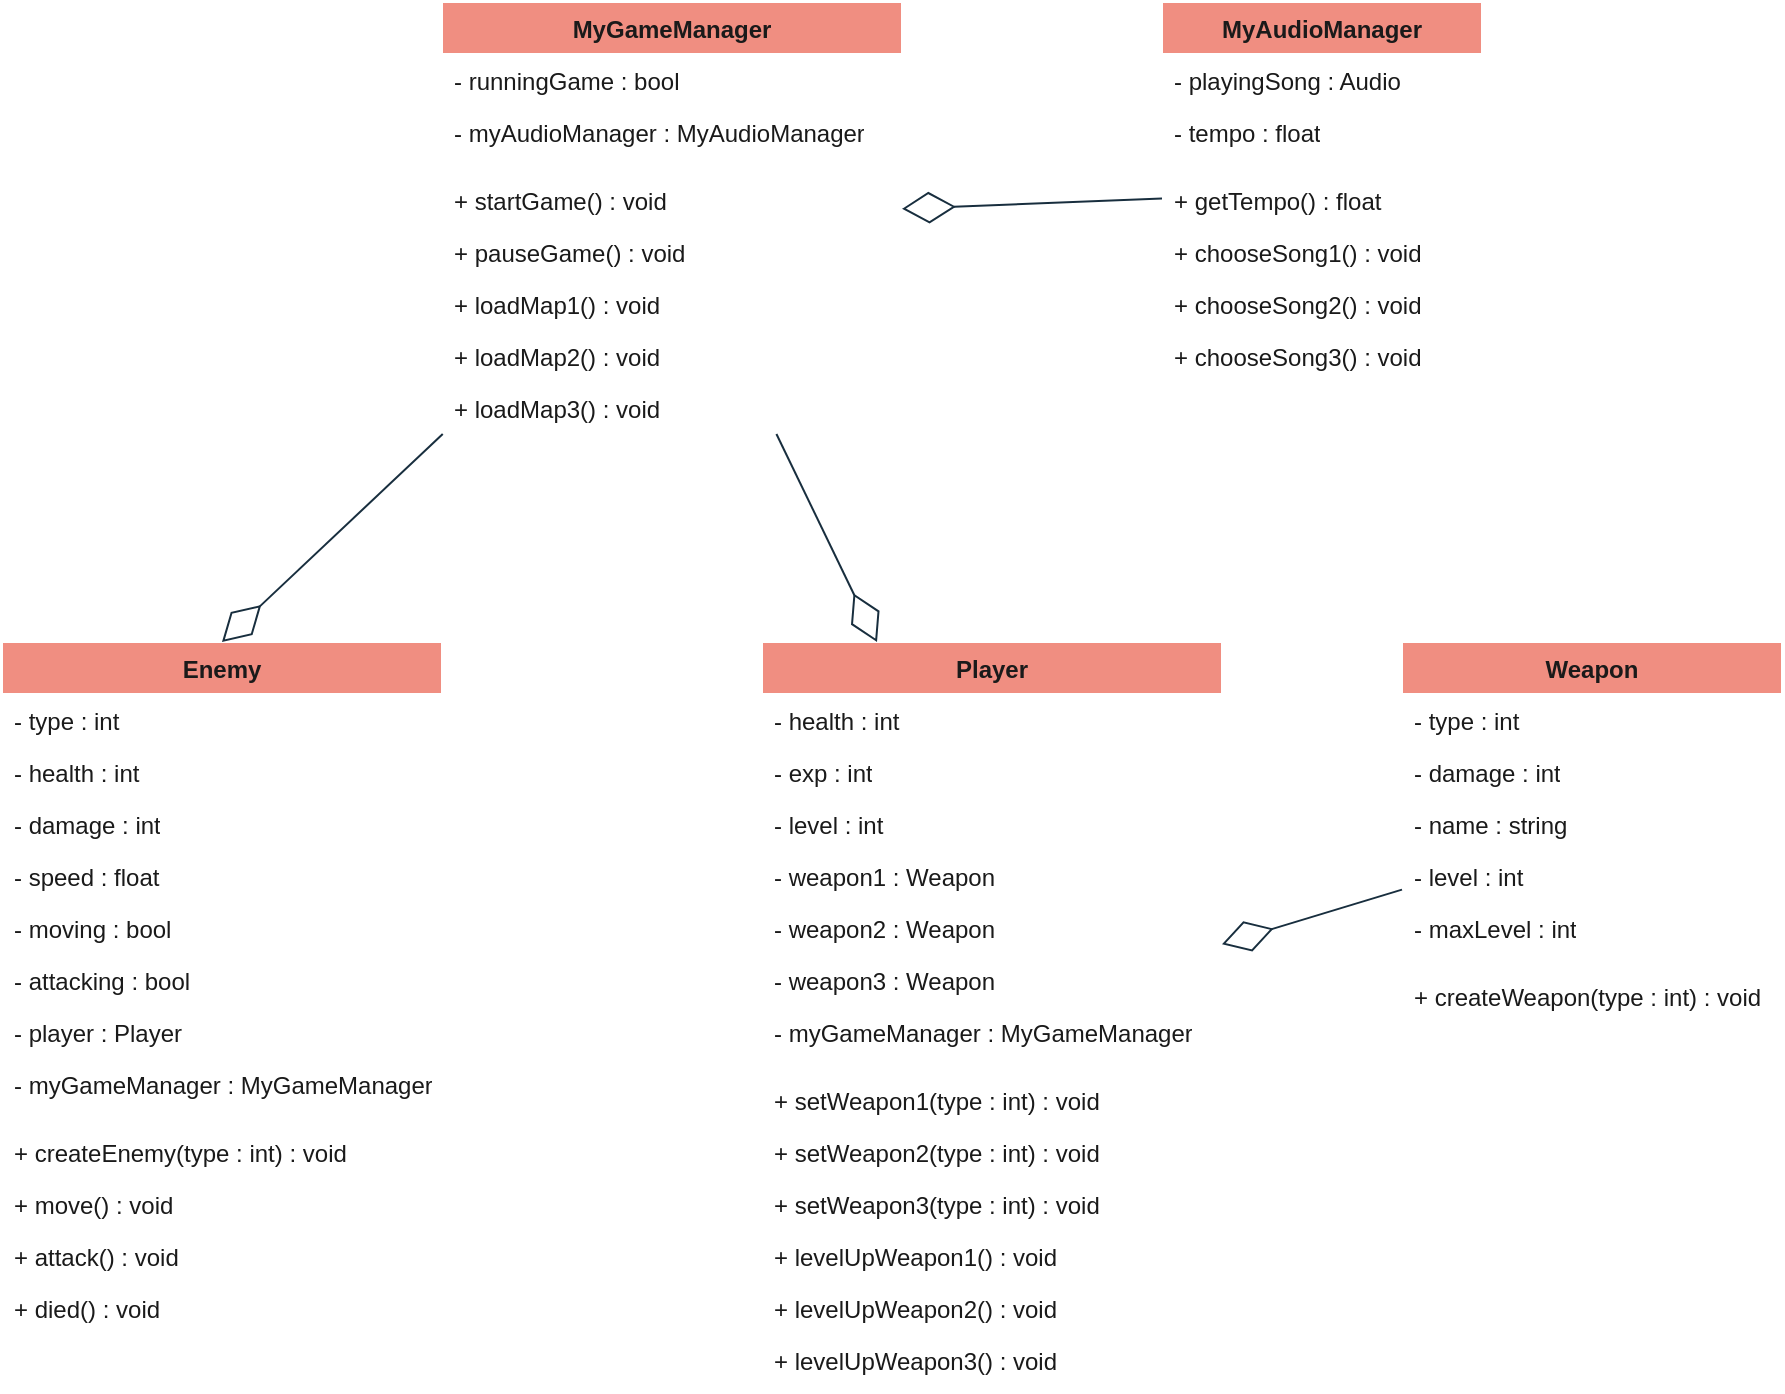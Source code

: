 <mxfile version="24.5.2" type="device">
  <diagram id="C5RBs43oDa-KdzZeNtuy" name="Page-1">
    <mxGraphModel dx="1695" dy="498" grid="1" gridSize="10" guides="1" tooltips="1" connect="1" arrows="1" fold="1" page="1" pageScale="1" pageWidth="827" pageHeight="1169" math="0" shadow="0">
      <root>
        <mxCell id="WIyWlLk6GJQsqaUBKTNV-0" />
        <mxCell id="WIyWlLk6GJQsqaUBKTNV-1" parent="WIyWlLk6GJQsqaUBKTNV-0" />
        <mxCell id="BopVJpTq5w03YHCcy0iE-0" value="MyGameManager" style="swimlane;fontStyle=1;align=center;verticalAlign=top;childLayout=stackLayout;horizontal=1;startSize=26;horizontalStack=0;resizeParent=1;resizeParentMax=0;resizeLast=0;collapsible=1;marginBottom=0;whiteSpace=wrap;html=1;strokeColor=#FFFFFF;fontColor=#1A1A1A;fillColor=#F08E81;" vertex="1" parent="WIyWlLk6GJQsqaUBKTNV-1">
          <mxGeometry x="80" y="120" width="230" height="216" as="geometry" />
        </mxCell>
        <mxCell id="BopVJpTq5w03YHCcy0iE-1" value="- runningGame : bool" style="text;strokeColor=none;fillColor=none;align=left;verticalAlign=top;spacingLeft=4;spacingRight=4;overflow=hidden;rotatable=0;points=[[0,0.5],[1,0.5]];portConstraint=eastwest;whiteSpace=wrap;html=1;fontColor=#1A1A1A;" vertex="1" parent="BopVJpTq5w03YHCcy0iE-0">
          <mxGeometry y="26" width="230" height="26" as="geometry" />
        </mxCell>
        <mxCell id="BopVJpTq5w03YHCcy0iE-17" value="- myAudioManager : MyAudioManager" style="text;strokeColor=none;fillColor=none;align=left;verticalAlign=top;spacingLeft=4;spacingRight=4;overflow=hidden;rotatable=0;points=[[0,0.5],[1,0.5]];portConstraint=eastwest;whiteSpace=wrap;html=1;fontColor=#1A1A1A;" vertex="1" parent="BopVJpTq5w03YHCcy0iE-0">
          <mxGeometry y="52" width="230" height="26" as="geometry" />
        </mxCell>
        <mxCell id="BopVJpTq5w03YHCcy0iE-2" value="" style="line;strokeWidth=1;fillColor=none;align=left;verticalAlign=middle;spacingTop=-1;spacingLeft=3;spacingRight=3;rotatable=0;labelPosition=right;points=[];portConstraint=eastwest;strokeColor=inherit;fontColor=#1A1A1A;" vertex="1" parent="BopVJpTq5w03YHCcy0iE-0">
          <mxGeometry y="78" width="230" height="8" as="geometry" />
        </mxCell>
        <mxCell id="BopVJpTq5w03YHCcy0iE-3" value="+ startGame() : void" style="text;strokeColor=none;fillColor=none;align=left;verticalAlign=top;spacingLeft=4;spacingRight=4;overflow=hidden;rotatable=0;points=[[0,0.5],[1,0.5]];portConstraint=eastwest;whiteSpace=wrap;html=1;fontColor=#1A1A1A;" vertex="1" parent="BopVJpTq5w03YHCcy0iE-0">
          <mxGeometry y="86" width="230" height="26" as="geometry" />
        </mxCell>
        <mxCell id="BopVJpTq5w03YHCcy0iE-4" value="+ pauseGame() : void" style="text;strokeColor=none;fillColor=none;align=left;verticalAlign=top;spacingLeft=4;spacingRight=4;overflow=hidden;rotatable=0;points=[[0,0.5],[1,0.5]];portConstraint=eastwest;whiteSpace=wrap;html=1;fontColor=#1A1A1A;" vertex="1" parent="BopVJpTq5w03YHCcy0iE-0">
          <mxGeometry y="112" width="230" height="26" as="geometry" />
        </mxCell>
        <mxCell id="BopVJpTq5w03YHCcy0iE-13" value="+ loadMap1() : void&lt;span style=&quot;color: rgba(0, 0, 0, 0); font-family: monospace; font-size: 0px; text-wrap: nowrap;&quot;&gt;%3CmxGraphModel%3E%3Croot%3E%3CmxCell%20id%3D%220%22%2F%3E%3CmxCell%20id%3D%221%22%20parent%3D%220%22%2F%3E%3CmxCell%20id%3D%222%22%20value%3D%22%2B%20startGame()%20%3A%20void%22%20style%3D%22text%3BstrokeColor%3Dnone%3BfillColor%3Dnone%3Balign%3Dleft%3BverticalAlign%3Dtop%3BspacingLeft%3D4%3BspacingRight%3D4%3Boverflow%3Dhidden%3Brotatable%3D0%3Bpoints%3D%5B%5B0%2C0.5%5D%2C%5B1%2C0.5%5D%5D%3BportConstraint%3Deastwest%3BwhiteSpace%3Dwrap%3Bhtml%3D1%3BfontColor%3D%231A1A1A%3B%22%20vertex%3D%221%22%20parent%3D%221%22%3E%3CmxGeometry%20x%3D%22120%22%20y%3D%22262%22%20width%3D%22160%22%20height%3D%2226%22%20as%3D%22geometry%22%2F%3E%3C%2FmxCell%3E%3C%2Froot%3E%3C%2FmxGraphModel%3E&lt;/span&gt;" style="text;strokeColor=none;fillColor=none;align=left;verticalAlign=top;spacingLeft=4;spacingRight=4;overflow=hidden;rotatable=0;points=[[0,0.5],[1,0.5]];portConstraint=eastwest;whiteSpace=wrap;html=1;fontColor=#1A1A1A;" vertex="1" parent="BopVJpTq5w03YHCcy0iE-0">
          <mxGeometry y="138" width="230" height="26" as="geometry" />
        </mxCell>
        <mxCell id="BopVJpTq5w03YHCcy0iE-15" value="+ loadMap2() : void&lt;span style=&quot;color: rgba(0, 0, 0, 0); font-family: monospace; font-size: 0px; text-wrap: nowrap;&quot;&gt;%3CmxGraphModel%3E%3Croot%3E%3CmxCell%20id%3D%220%22%2F%3E%3CmxCell%20id%3D%221%22%20parent%3D%220%22%2F%3E%3CmxCell%20id%3D%222%22%20value%3D%22%2B%20startGame()%20%3A%20void%22%20style%3D%22text%3BstrokeColor%3Dnone%3BfillColor%3Dnone%3Balign%3Dleft%3BverticalAlign%3Dtop%3BspacingLeft%3D4%3BspacingRight%3D4%3Boverflow%3Dhidden%3Brotatable%3D0%3Bpoints%3D%5B%5B0%2C0.5%5D%2C%5B1%2C0.5%5D%5D%3BportConstraint%3Deastwest%3BwhiteSpace%3Dwrap%3Bhtml%3D1%3BfontColor%3D%231A1A1A%3B%22%20vertex%3D%221%22%20parent%3D%221%22%3E%3CmxGeometry%20x%3D%22120%22%20y%3D%22262%22%20width%3D%22160%22%20height%3D%2226%22%20as%3D%22geometry%22%2F%3E%3C%2FmxCell%3E%3C%2Froot%3E%3C%2FmxGraphModel%3E&lt;/span&gt;" style="text;strokeColor=none;fillColor=none;align=left;verticalAlign=top;spacingLeft=4;spacingRight=4;overflow=hidden;rotatable=0;points=[[0,0.5],[1,0.5]];portConstraint=eastwest;whiteSpace=wrap;html=1;fontColor=#1A1A1A;" vertex="1" parent="BopVJpTq5w03YHCcy0iE-0">
          <mxGeometry y="164" width="230" height="26" as="geometry" />
        </mxCell>
        <mxCell id="BopVJpTq5w03YHCcy0iE-16" value="+ loadMap3() : void&lt;span style=&quot;color: rgba(0, 0, 0, 0); font-family: monospace; font-size: 0px; text-wrap: nowrap;&quot;&gt;%3CmxGraphModel%3E%3Croot%3E%3CmxCell%20id%3D%220%22%2F%3E%3CmxCell%20id%3D%221%22%20parent%3D%220%22%2F%3E%3CmxCell%20id%3D%222%22%20value%3D%22%2B%20startGame()%20%3A%20void%22%20style%3D%22text%3BstrokeColor%3Dnone%3BfillColor%3Dnone%3Balign%3Dleft%3BverticalAlign%3Dtop%3BspacingLeft%3D4%3BspacingRight%3D4%3Boverflow%3Dhidden%3Brotatable%3D0%3Bpoints%3D%5B%5B0%2C0.5%5D%2C%5B1%2C0.5%5D%5D%3BportConstraint%3Deastwest%3BwhiteSpace%3Dwrap%3Bhtml%3D1%3BfontColor%3D%231A1A1A%3B%22%20vertex%3D%221%22%20parent%3D%221%22%3E%3CmxGeometry%20x%3D%22120%22%20y%3D%22262%22%20width%3D%22160%22%20height%3D%2226%22%20as%3D%22geometry%22%2F%3E%3C%2FmxCell%3E%3C%2Froot%3E%3C%2FmxGraphModel%3E&lt;/span&gt;" style="text;strokeColor=none;fillColor=none;align=left;verticalAlign=top;spacingLeft=4;spacingRight=4;overflow=hidden;rotatable=0;points=[[0,0.5],[1,0.5]];portConstraint=eastwest;whiteSpace=wrap;html=1;fontColor=#1A1A1A;" vertex="1" parent="BopVJpTq5w03YHCcy0iE-0">
          <mxGeometry y="190" width="230" height="26" as="geometry" />
        </mxCell>
        <mxCell id="BopVJpTq5w03YHCcy0iE-5" value="MyAudioManager" style="swimlane;fontStyle=1;align=center;verticalAlign=top;childLayout=stackLayout;horizontal=1;startSize=26;horizontalStack=0;resizeParent=1;resizeParentMax=0;resizeLast=0;collapsible=1;marginBottom=0;whiteSpace=wrap;html=1;strokeColor=#FFFFFF;fontColor=#1A1A1A;fillColor=#F08E81;" vertex="1" parent="WIyWlLk6GJQsqaUBKTNV-1">
          <mxGeometry x="440" y="120" width="160" height="190" as="geometry" />
        </mxCell>
        <mxCell id="BopVJpTq5w03YHCcy0iE-6" value="- playingSong : Audio" style="text;strokeColor=none;fillColor=none;align=left;verticalAlign=top;spacingLeft=4;spacingRight=4;overflow=hidden;rotatable=0;points=[[0,0.5],[1,0.5]];portConstraint=eastwest;whiteSpace=wrap;html=1;fontColor=#1A1A1A;" vertex="1" parent="BopVJpTq5w03YHCcy0iE-5">
          <mxGeometry y="26" width="160" height="26" as="geometry" />
        </mxCell>
        <mxCell id="BopVJpTq5w03YHCcy0iE-9" value="- tempo : float" style="text;strokeColor=none;fillColor=none;align=left;verticalAlign=top;spacingLeft=4;spacingRight=4;overflow=hidden;rotatable=0;points=[[0,0.5],[1,0.5]];portConstraint=eastwest;whiteSpace=wrap;html=1;fontColor=#1A1A1A;" vertex="1" parent="BopVJpTq5w03YHCcy0iE-5">
          <mxGeometry y="52" width="160" height="26" as="geometry" />
        </mxCell>
        <mxCell id="BopVJpTq5w03YHCcy0iE-7" value="" style="line;strokeWidth=1;fillColor=none;align=left;verticalAlign=middle;spacingTop=-1;spacingLeft=3;spacingRight=3;rotatable=0;labelPosition=right;points=[];portConstraint=eastwest;strokeColor=inherit;fontColor=#1A1A1A;" vertex="1" parent="BopVJpTq5w03YHCcy0iE-5">
          <mxGeometry y="78" width="160" height="8" as="geometry" />
        </mxCell>
        <mxCell id="BopVJpTq5w03YHCcy0iE-8" value="+ getTempo() : float" style="text;strokeColor=none;fillColor=none;align=left;verticalAlign=top;spacingLeft=4;spacingRight=4;overflow=hidden;rotatable=0;points=[[0,0.5],[1,0.5]];portConstraint=eastwest;whiteSpace=wrap;html=1;fontColor=#1A1A1A;" vertex="1" parent="BopVJpTq5w03YHCcy0iE-5">
          <mxGeometry y="86" width="160" height="26" as="geometry" />
        </mxCell>
        <mxCell id="BopVJpTq5w03YHCcy0iE-10" value="+ chooseSong1() : void" style="text;strokeColor=none;fillColor=none;align=left;verticalAlign=top;spacingLeft=4;spacingRight=4;overflow=hidden;rotatable=0;points=[[0,0.5],[1,0.5]];portConstraint=eastwest;whiteSpace=wrap;html=1;fontColor=#1A1A1A;" vertex="1" parent="BopVJpTq5w03YHCcy0iE-5">
          <mxGeometry y="112" width="160" height="26" as="geometry" />
        </mxCell>
        <mxCell id="BopVJpTq5w03YHCcy0iE-12" value="+ chooseSong2() : void" style="text;strokeColor=none;fillColor=none;align=left;verticalAlign=top;spacingLeft=4;spacingRight=4;overflow=hidden;rotatable=0;points=[[0,0.5],[1,0.5]];portConstraint=eastwest;whiteSpace=wrap;html=1;fontColor=#1A1A1A;" vertex="1" parent="BopVJpTq5w03YHCcy0iE-5">
          <mxGeometry y="138" width="160" height="26" as="geometry" />
        </mxCell>
        <mxCell id="BopVJpTq5w03YHCcy0iE-11" value="+ chooseSong3() : void" style="text;strokeColor=none;fillColor=none;align=left;verticalAlign=top;spacingLeft=4;spacingRight=4;overflow=hidden;rotatable=0;points=[[0,0.5],[1,0.5]];portConstraint=eastwest;whiteSpace=wrap;html=1;fontColor=#1A1A1A;" vertex="1" parent="BopVJpTq5w03YHCcy0iE-5">
          <mxGeometry y="164" width="160" height="26" as="geometry" />
        </mxCell>
        <mxCell id="BopVJpTq5w03YHCcy0iE-18" value="Enemy" style="swimlane;fontStyle=1;align=center;verticalAlign=top;childLayout=stackLayout;horizontal=1;startSize=26;horizontalStack=0;resizeParent=1;resizeParentMax=0;resizeLast=0;collapsible=1;marginBottom=0;whiteSpace=wrap;html=1;strokeColor=#FFFFFF;fontColor=#1A1A1A;fillColor=#F08E81;" vertex="1" parent="WIyWlLk6GJQsqaUBKTNV-1">
          <mxGeometry x="-140" y="440" width="220" height="346" as="geometry" />
        </mxCell>
        <mxCell id="BopVJpTq5w03YHCcy0iE-19" value="- type : int" style="text;strokeColor=none;fillColor=none;align=left;verticalAlign=top;spacingLeft=4;spacingRight=4;overflow=hidden;rotatable=0;points=[[0,0.5],[1,0.5]];portConstraint=eastwest;whiteSpace=wrap;html=1;fontColor=#1A1A1A;" vertex="1" parent="BopVJpTq5w03YHCcy0iE-18">
          <mxGeometry y="26" width="220" height="26" as="geometry" />
        </mxCell>
        <mxCell id="BopVJpTq5w03YHCcy0iE-22" value="- health : int" style="text;strokeColor=none;fillColor=none;align=left;verticalAlign=top;spacingLeft=4;spacingRight=4;overflow=hidden;rotatable=0;points=[[0,0.5],[1,0.5]];portConstraint=eastwest;whiteSpace=wrap;html=1;fontColor=#1A1A1A;" vertex="1" parent="BopVJpTq5w03YHCcy0iE-18">
          <mxGeometry y="52" width="220" height="26" as="geometry" />
        </mxCell>
        <mxCell id="BopVJpTq5w03YHCcy0iE-23" value="- damage : int" style="text;strokeColor=none;fillColor=none;align=left;verticalAlign=top;spacingLeft=4;spacingRight=4;overflow=hidden;rotatable=0;points=[[0,0.5],[1,0.5]];portConstraint=eastwest;whiteSpace=wrap;html=1;fontColor=#1A1A1A;" vertex="1" parent="BopVJpTq5w03YHCcy0iE-18">
          <mxGeometry y="78" width="220" height="26" as="geometry" />
        </mxCell>
        <mxCell id="BopVJpTq5w03YHCcy0iE-24" value="- speed : float" style="text;strokeColor=none;fillColor=none;align=left;verticalAlign=top;spacingLeft=4;spacingRight=4;overflow=hidden;rotatable=0;points=[[0,0.5],[1,0.5]];portConstraint=eastwest;whiteSpace=wrap;html=1;fontColor=#1A1A1A;" vertex="1" parent="BopVJpTq5w03YHCcy0iE-18">
          <mxGeometry y="104" width="220" height="26" as="geometry" />
        </mxCell>
        <mxCell id="BopVJpTq5w03YHCcy0iE-28" value="- moving : bool" style="text;strokeColor=none;fillColor=none;align=left;verticalAlign=top;spacingLeft=4;spacingRight=4;overflow=hidden;rotatable=0;points=[[0,0.5],[1,0.5]];portConstraint=eastwest;whiteSpace=wrap;html=1;fontColor=#1A1A1A;" vertex="1" parent="BopVJpTq5w03YHCcy0iE-18">
          <mxGeometry y="130" width="220" height="26" as="geometry" />
        </mxCell>
        <mxCell id="BopVJpTq5w03YHCcy0iE-29" value="- attacking : bool" style="text;strokeColor=none;fillColor=none;align=left;verticalAlign=top;spacingLeft=4;spacingRight=4;overflow=hidden;rotatable=0;points=[[0,0.5],[1,0.5]];portConstraint=eastwest;whiteSpace=wrap;html=1;fontColor=#1A1A1A;" vertex="1" parent="BopVJpTq5w03YHCcy0iE-18">
          <mxGeometry y="156" width="220" height="26" as="geometry" />
        </mxCell>
        <mxCell id="BopVJpTq5w03YHCcy0iE-25" value="- player : Player" style="text;strokeColor=none;fillColor=none;align=left;verticalAlign=top;spacingLeft=4;spacingRight=4;overflow=hidden;rotatable=0;points=[[0,0.5],[1,0.5]];portConstraint=eastwest;whiteSpace=wrap;html=1;fontColor=#1A1A1A;" vertex="1" parent="BopVJpTq5w03YHCcy0iE-18">
          <mxGeometry y="182" width="220" height="26" as="geometry" />
        </mxCell>
        <mxCell id="BopVJpTq5w03YHCcy0iE-27" value="- myGameManager : MyGameManager" style="text;strokeColor=none;fillColor=none;align=left;verticalAlign=top;spacingLeft=4;spacingRight=4;overflow=hidden;rotatable=0;points=[[0,0.5],[1,0.5]];portConstraint=eastwest;whiteSpace=wrap;html=1;fontColor=#1A1A1A;" vertex="1" parent="BopVJpTq5w03YHCcy0iE-18">
          <mxGeometry y="208" width="220" height="26" as="geometry" />
        </mxCell>
        <mxCell id="BopVJpTq5w03YHCcy0iE-20" value="" style="line;strokeWidth=1;fillColor=none;align=left;verticalAlign=middle;spacingTop=-1;spacingLeft=3;spacingRight=3;rotatable=0;labelPosition=right;points=[];portConstraint=eastwest;strokeColor=inherit;fontColor=#1A1A1A;" vertex="1" parent="BopVJpTq5w03YHCcy0iE-18">
          <mxGeometry y="234" width="220" height="8" as="geometry" />
        </mxCell>
        <mxCell id="BopVJpTq5w03YHCcy0iE-21" value="+ createEnemy(type : int) : void" style="text;strokeColor=none;fillColor=none;align=left;verticalAlign=top;spacingLeft=4;spacingRight=4;overflow=hidden;rotatable=0;points=[[0,0.5],[1,0.5]];portConstraint=eastwest;whiteSpace=wrap;html=1;fontColor=#1A1A1A;" vertex="1" parent="BopVJpTq5w03YHCcy0iE-18">
          <mxGeometry y="242" width="220" height="26" as="geometry" />
        </mxCell>
        <mxCell id="BopVJpTq5w03YHCcy0iE-26" value="+ move() : void" style="text;strokeColor=none;fillColor=none;align=left;verticalAlign=top;spacingLeft=4;spacingRight=4;overflow=hidden;rotatable=0;points=[[0,0.5],[1,0.5]];portConstraint=eastwest;whiteSpace=wrap;html=1;fontColor=#1A1A1A;" vertex="1" parent="BopVJpTq5w03YHCcy0iE-18">
          <mxGeometry y="268" width="220" height="26" as="geometry" />
        </mxCell>
        <mxCell id="BopVJpTq5w03YHCcy0iE-30" value="+ attack() : void" style="text;strokeColor=none;fillColor=none;align=left;verticalAlign=top;spacingLeft=4;spacingRight=4;overflow=hidden;rotatable=0;points=[[0,0.5],[1,0.5]];portConstraint=eastwest;whiteSpace=wrap;html=1;fontColor=#1A1A1A;" vertex="1" parent="BopVJpTq5w03YHCcy0iE-18">
          <mxGeometry y="294" width="220" height="26" as="geometry" />
        </mxCell>
        <mxCell id="BopVJpTq5w03YHCcy0iE-31" value="+ died() : void" style="text;strokeColor=none;fillColor=none;align=left;verticalAlign=top;spacingLeft=4;spacingRight=4;overflow=hidden;rotatable=0;points=[[0,0.5],[1,0.5]];portConstraint=eastwest;whiteSpace=wrap;html=1;fontColor=#1A1A1A;" vertex="1" parent="BopVJpTq5w03YHCcy0iE-18">
          <mxGeometry y="320" width="220" height="26" as="geometry" />
        </mxCell>
        <mxCell id="BopVJpTq5w03YHCcy0iE-32" value="Player" style="swimlane;fontStyle=1;align=center;verticalAlign=top;childLayout=stackLayout;horizontal=1;startSize=26;horizontalStack=0;resizeParent=1;resizeParentMax=0;resizeLast=0;collapsible=1;marginBottom=0;whiteSpace=wrap;html=1;strokeColor=#FFFFFF;fontColor=#1A1A1A;fillColor=#F08E81;" vertex="1" parent="WIyWlLk6GJQsqaUBKTNV-1">
          <mxGeometry x="240" y="440" width="230" height="372" as="geometry" />
        </mxCell>
        <mxCell id="BopVJpTq5w03YHCcy0iE-33" value="- health : int" style="text;strokeColor=none;fillColor=none;align=left;verticalAlign=top;spacingLeft=4;spacingRight=4;overflow=hidden;rotatable=0;points=[[0,0.5],[1,0.5]];portConstraint=eastwest;whiteSpace=wrap;html=1;fontColor=#1A1A1A;" vertex="1" parent="BopVJpTq5w03YHCcy0iE-32">
          <mxGeometry y="26" width="230" height="26" as="geometry" />
        </mxCell>
        <mxCell id="BopVJpTq5w03YHCcy0iE-53" value="- exp : int" style="text;strokeColor=none;fillColor=none;align=left;verticalAlign=top;spacingLeft=4;spacingRight=4;overflow=hidden;rotatable=0;points=[[0,0.5],[1,0.5]];portConstraint=eastwest;whiteSpace=wrap;html=1;fontColor=#1A1A1A;" vertex="1" parent="BopVJpTq5w03YHCcy0iE-32">
          <mxGeometry y="52" width="230" height="26" as="geometry" />
        </mxCell>
        <mxCell id="BopVJpTq5w03YHCcy0iE-54" value="- level : int" style="text;strokeColor=none;fillColor=none;align=left;verticalAlign=top;spacingLeft=4;spacingRight=4;overflow=hidden;rotatable=0;points=[[0,0.5],[1,0.5]];portConstraint=eastwest;whiteSpace=wrap;html=1;fontColor=#1A1A1A;" vertex="1" parent="BopVJpTq5w03YHCcy0iE-32">
          <mxGeometry y="78" width="230" height="26" as="geometry" />
        </mxCell>
        <mxCell id="BopVJpTq5w03YHCcy0iE-36" value="- weapon1 : Weapon" style="text;strokeColor=none;fillColor=none;align=left;verticalAlign=top;spacingLeft=4;spacingRight=4;overflow=hidden;rotatable=0;points=[[0,0.5],[1,0.5]];portConstraint=eastwest;whiteSpace=wrap;html=1;fontColor=#1A1A1A;" vertex="1" parent="BopVJpTq5w03YHCcy0iE-32">
          <mxGeometry y="104" width="230" height="26" as="geometry" />
        </mxCell>
        <mxCell id="BopVJpTq5w03YHCcy0iE-37" value="- weapon2 : Weapon" style="text;strokeColor=none;fillColor=none;align=left;verticalAlign=top;spacingLeft=4;spacingRight=4;overflow=hidden;rotatable=0;points=[[0,0.5],[1,0.5]];portConstraint=eastwest;whiteSpace=wrap;html=1;fontColor=#1A1A1A;" vertex="1" parent="BopVJpTq5w03YHCcy0iE-32">
          <mxGeometry y="130" width="230" height="26" as="geometry" />
        </mxCell>
        <mxCell id="BopVJpTq5w03YHCcy0iE-38" value="- weapon3 : Weapon" style="text;strokeColor=none;fillColor=none;align=left;verticalAlign=top;spacingLeft=4;spacingRight=4;overflow=hidden;rotatable=0;points=[[0,0.5],[1,0.5]];portConstraint=eastwest;whiteSpace=wrap;html=1;fontColor=#1A1A1A;" vertex="1" parent="BopVJpTq5w03YHCcy0iE-32">
          <mxGeometry y="156" width="230" height="26" as="geometry" />
        </mxCell>
        <mxCell id="BopVJpTq5w03YHCcy0iE-59" value="- myGameManager : MyGameManager" style="text;strokeColor=none;fillColor=none;align=left;verticalAlign=top;spacingLeft=4;spacingRight=4;overflow=hidden;rotatable=0;points=[[0,0.5],[1,0.5]];portConstraint=eastwest;whiteSpace=wrap;html=1;fontColor=#1A1A1A;" vertex="1" parent="BopVJpTq5w03YHCcy0iE-32">
          <mxGeometry y="182" width="230" height="26" as="geometry" />
        </mxCell>
        <mxCell id="BopVJpTq5w03YHCcy0iE-34" value="" style="line;strokeWidth=1;fillColor=none;align=left;verticalAlign=middle;spacingTop=-1;spacingLeft=3;spacingRight=3;rotatable=0;labelPosition=right;points=[];portConstraint=eastwest;strokeColor=inherit;fontColor=#1A1A1A;" vertex="1" parent="BopVJpTq5w03YHCcy0iE-32">
          <mxGeometry y="208" width="230" height="8" as="geometry" />
        </mxCell>
        <mxCell id="BopVJpTq5w03YHCcy0iE-50" value="+ setWeapon1(type : int) : void" style="text;strokeColor=none;fillColor=none;align=left;verticalAlign=top;spacingLeft=4;spacingRight=4;overflow=hidden;rotatable=0;points=[[0,0.5],[1,0.5]];portConstraint=eastwest;whiteSpace=wrap;html=1;fontColor=#1A1A1A;" vertex="1" parent="BopVJpTq5w03YHCcy0iE-32">
          <mxGeometry y="216" width="230" height="26" as="geometry" />
        </mxCell>
        <mxCell id="BopVJpTq5w03YHCcy0iE-51" value="+ setWeapon2(type : int) : void" style="text;strokeColor=none;fillColor=none;align=left;verticalAlign=top;spacingLeft=4;spacingRight=4;overflow=hidden;rotatable=0;points=[[0,0.5],[1,0.5]];portConstraint=eastwest;whiteSpace=wrap;html=1;fontColor=#1A1A1A;" vertex="1" parent="BopVJpTq5w03YHCcy0iE-32">
          <mxGeometry y="242" width="230" height="26" as="geometry" />
        </mxCell>
        <mxCell id="BopVJpTq5w03YHCcy0iE-52" value="+ setWeapon3(type : int) : void" style="text;strokeColor=none;fillColor=none;align=left;verticalAlign=top;spacingLeft=4;spacingRight=4;overflow=hidden;rotatable=0;points=[[0,0.5],[1,0.5]];portConstraint=eastwest;whiteSpace=wrap;html=1;fontColor=#1A1A1A;" vertex="1" parent="BopVJpTq5w03YHCcy0iE-32">
          <mxGeometry y="268" width="230" height="26" as="geometry" />
        </mxCell>
        <mxCell id="BopVJpTq5w03YHCcy0iE-35" value="+ levelUpWeapon1() : void" style="text;strokeColor=none;fillColor=none;align=left;verticalAlign=top;spacingLeft=4;spacingRight=4;overflow=hidden;rotatable=0;points=[[0,0.5],[1,0.5]];portConstraint=eastwest;whiteSpace=wrap;html=1;fontColor=#1A1A1A;" vertex="1" parent="BopVJpTq5w03YHCcy0iE-32">
          <mxGeometry y="294" width="230" height="26" as="geometry" />
        </mxCell>
        <mxCell id="BopVJpTq5w03YHCcy0iE-40" value="+ levelUpWeapon2() : void" style="text;strokeColor=none;fillColor=none;align=left;verticalAlign=top;spacingLeft=4;spacingRight=4;overflow=hidden;rotatable=0;points=[[0,0.5],[1,0.5]];portConstraint=eastwest;whiteSpace=wrap;html=1;fontColor=#1A1A1A;" vertex="1" parent="BopVJpTq5w03YHCcy0iE-32">
          <mxGeometry y="320" width="230" height="26" as="geometry" />
        </mxCell>
        <mxCell id="BopVJpTq5w03YHCcy0iE-41" value="+ levelUpWeapon3() : void" style="text;strokeColor=none;fillColor=none;align=left;verticalAlign=top;spacingLeft=4;spacingRight=4;overflow=hidden;rotatable=0;points=[[0,0.5],[1,0.5]];portConstraint=eastwest;whiteSpace=wrap;html=1;fontColor=#1A1A1A;" vertex="1" parent="BopVJpTq5w03YHCcy0iE-32">
          <mxGeometry y="346" width="230" height="26" as="geometry" />
        </mxCell>
        <mxCell id="BopVJpTq5w03YHCcy0iE-42" value="Weapon" style="swimlane;fontStyle=1;align=center;verticalAlign=top;childLayout=stackLayout;horizontal=1;startSize=26;horizontalStack=0;resizeParent=1;resizeParentMax=0;resizeLast=0;collapsible=1;marginBottom=0;whiteSpace=wrap;html=1;strokeColor=#FFFFFF;fontColor=#1A1A1A;fillColor=#F08E81;" vertex="1" parent="WIyWlLk6GJQsqaUBKTNV-1">
          <mxGeometry x="560" y="440" width="190" height="190" as="geometry" />
        </mxCell>
        <mxCell id="BopVJpTq5w03YHCcy0iE-46" value="- type : int" style="text;strokeColor=none;fillColor=none;align=left;verticalAlign=top;spacingLeft=4;spacingRight=4;overflow=hidden;rotatable=0;points=[[0,0.5],[1,0.5]];portConstraint=eastwest;whiteSpace=wrap;html=1;fontColor=#1A1A1A;" vertex="1" parent="BopVJpTq5w03YHCcy0iE-42">
          <mxGeometry y="26" width="190" height="26" as="geometry" />
        </mxCell>
        <mxCell id="BopVJpTq5w03YHCcy0iE-43" value="- damage : int" style="text;strokeColor=none;fillColor=none;align=left;verticalAlign=top;spacingLeft=4;spacingRight=4;overflow=hidden;rotatable=0;points=[[0,0.5],[1,0.5]];portConstraint=eastwest;whiteSpace=wrap;html=1;fontColor=#1A1A1A;" vertex="1" parent="BopVJpTq5w03YHCcy0iE-42">
          <mxGeometry y="52" width="190" height="26" as="geometry" />
        </mxCell>
        <mxCell id="BopVJpTq5w03YHCcy0iE-47" value="- name : string" style="text;strokeColor=none;fillColor=none;align=left;verticalAlign=top;spacingLeft=4;spacingRight=4;overflow=hidden;rotatable=0;points=[[0,0.5],[1,0.5]];portConstraint=eastwest;whiteSpace=wrap;html=1;fontColor=#1A1A1A;" vertex="1" parent="BopVJpTq5w03YHCcy0iE-42">
          <mxGeometry y="78" width="190" height="26" as="geometry" />
        </mxCell>
        <mxCell id="BopVJpTq5w03YHCcy0iE-48" value="- level : int" style="text;strokeColor=none;fillColor=none;align=left;verticalAlign=top;spacingLeft=4;spacingRight=4;overflow=hidden;rotatable=0;points=[[0,0.5],[1,0.5]];portConstraint=eastwest;whiteSpace=wrap;html=1;fontColor=#1A1A1A;" vertex="1" parent="BopVJpTq5w03YHCcy0iE-42">
          <mxGeometry y="104" width="190" height="26" as="geometry" />
        </mxCell>
        <mxCell id="BopVJpTq5w03YHCcy0iE-49" value="- maxLevel : int" style="text;strokeColor=none;fillColor=none;align=left;verticalAlign=top;spacingLeft=4;spacingRight=4;overflow=hidden;rotatable=0;points=[[0,0.5],[1,0.5]];portConstraint=eastwest;whiteSpace=wrap;html=1;fontColor=#1A1A1A;" vertex="1" parent="BopVJpTq5w03YHCcy0iE-42">
          <mxGeometry y="130" width="190" height="26" as="geometry" />
        </mxCell>
        <mxCell id="BopVJpTq5w03YHCcy0iE-44" value="" style="line;strokeWidth=1;fillColor=none;align=left;verticalAlign=middle;spacingTop=-1;spacingLeft=3;spacingRight=3;rotatable=0;labelPosition=right;points=[];portConstraint=eastwest;strokeColor=inherit;fontColor=#1A1A1A;" vertex="1" parent="BopVJpTq5w03YHCcy0iE-42">
          <mxGeometry y="156" width="190" height="8" as="geometry" />
        </mxCell>
        <mxCell id="BopVJpTq5w03YHCcy0iE-45" value="+ createWeapon(type : int) : void" style="text;strokeColor=none;fillColor=none;align=left;verticalAlign=top;spacingLeft=4;spacingRight=4;overflow=hidden;rotatable=0;points=[[0,0.5],[1,0.5]];portConstraint=eastwest;whiteSpace=wrap;html=1;fontColor=#1A1A1A;" vertex="1" parent="BopVJpTq5w03YHCcy0iE-42">
          <mxGeometry y="164" width="190" height="26" as="geometry" />
        </mxCell>
        <mxCell id="BopVJpTq5w03YHCcy0iE-57" value="" style="endArrow=diamondThin;endFill=0;endSize=24;html=1;rounded=0;strokeColor=#182E3E;fontColor=#1A1A1A;entryX=0.5;entryY=0;entryDx=0;entryDy=0;" edge="1" parent="WIyWlLk6GJQsqaUBKTNV-1" source="BopVJpTq5w03YHCcy0iE-0" target="BopVJpTq5w03YHCcy0iE-18">
          <mxGeometry width="160" relative="1" as="geometry">
            <mxPoint x="350" y="420" as="sourcePoint" />
            <mxPoint x="510" y="420" as="targetPoint" />
          </mxGeometry>
        </mxCell>
        <mxCell id="BopVJpTq5w03YHCcy0iE-58" value="" style="endArrow=diamondThin;endFill=0;endSize=24;html=1;rounded=0;strokeColor=#182E3E;fontColor=#1A1A1A;entryX=0.25;entryY=0;entryDx=0;entryDy=0;" edge="1" parent="WIyWlLk6GJQsqaUBKTNV-1" source="BopVJpTq5w03YHCcy0iE-0" target="BopVJpTq5w03YHCcy0iE-32">
          <mxGeometry width="160" relative="1" as="geometry">
            <mxPoint x="220" y="290" as="sourcePoint" />
            <mxPoint x="290" y="430" as="targetPoint" />
          </mxGeometry>
        </mxCell>
        <mxCell id="BopVJpTq5w03YHCcy0iE-60" value="" style="endArrow=diamondThin;endFill=0;endSize=24;html=1;rounded=0;strokeColor=#182E3E;fontColor=#1A1A1A;" edge="1" parent="WIyWlLk6GJQsqaUBKTNV-1" source="BopVJpTq5w03YHCcy0iE-42" target="BopVJpTq5w03YHCcy0iE-32">
          <mxGeometry width="160" relative="1" as="geometry">
            <mxPoint x="400" y="550" as="sourcePoint" />
            <mxPoint x="560" y="550" as="targetPoint" />
          </mxGeometry>
        </mxCell>
        <mxCell id="BopVJpTq5w03YHCcy0iE-61" value="" style="endArrow=diamondThin;endFill=0;endSize=24;html=1;rounded=0;strokeColor=#182E3E;fontColor=#1A1A1A;" edge="1" parent="WIyWlLk6GJQsqaUBKTNV-1" source="BopVJpTq5w03YHCcy0iE-5" target="BopVJpTq5w03YHCcy0iE-0">
          <mxGeometry width="160" relative="1" as="geometry">
            <mxPoint x="270" y="330" as="sourcePoint" />
            <mxPoint x="430" y="330" as="targetPoint" />
          </mxGeometry>
        </mxCell>
      </root>
    </mxGraphModel>
  </diagram>
</mxfile>
